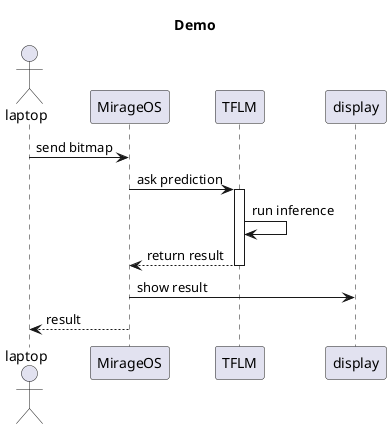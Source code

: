 @startuml

title Demo

actor laptop

laptop -> MirageOS: send bitmap
MirageOS -> TFLM: ask prediction
activate TFLM
TFLM -> TFLM: run inference
MirageOS <-- TFLM: return result
deactivate TFLM
MirageOS -> display: show result

MirageOS --> laptop: result

@enduml

